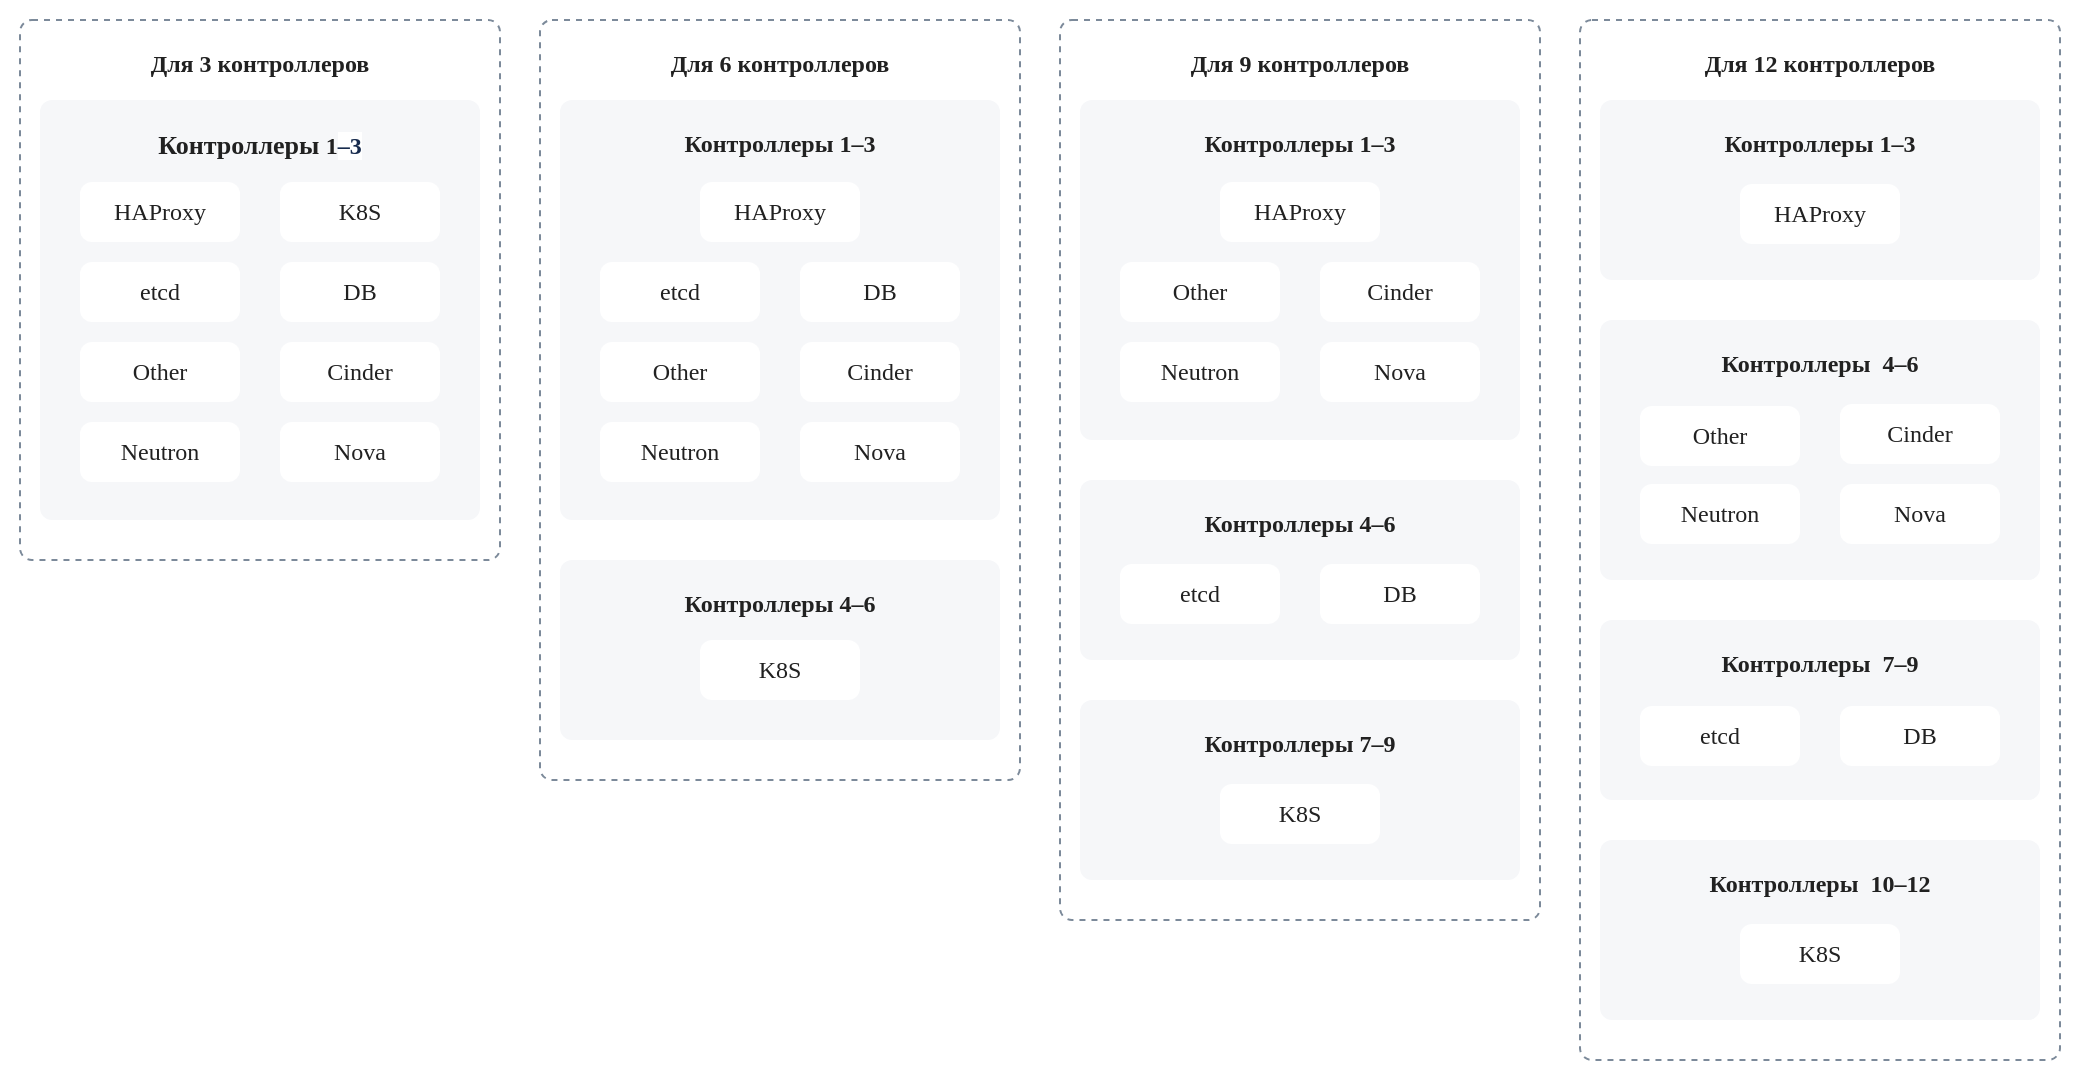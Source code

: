 <mxfile version="22.1.2" type="device" pages="3">
  <diagram name="control_loop_server_1" id="jCAHWfNc0cio7z932dpG">
    <mxGraphModel dx="1434" dy="870" grid="1" gridSize="10" guides="1" tooltips="1" connect="1" arrows="1" fold="1" page="1" pageScale="1" pageWidth="827" pageHeight="1169" math="0" shadow="0">
      <root>
        <mxCell id="0" />
        <mxCell id="1" parent="0" />
        <mxCell id="-fGqBV7MhcNt-mfs0n5A-1" value="" style="rounded=1;whiteSpace=wrap;html=1;fontFamily=VK Sans Display;strokeColor=none;arcsize=12;fillColor=#FFFFFF;spacing=0;spacingTop=12;spacingBottom=12;arcSize=12;absoluteArcSize=1;fontSize=14;fontColor=#212121;" vertex="1" parent="1">
          <mxGeometry x="10" y="10" width="1040" height="540" as="geometry" />
        </mxCell>
        <mxCell id="-fGqBV7MhcNt-mfs0n5A-2" value="Для 12 контроллеров" style="rounded=1;whiteSpace=wrap;html=1;strokeColor=#7C8A9A;strokeWidth=1;fontColor=#212121;fillColor=none;dashed=1;fontFamily=VK Sans Display;verticalAlign=top;spacing=10;fontStyle=1;arcSize=12;absoluteArcSize=1;" vertex="1" parent="1">
          <mxGeometry x="800" y="20" width="240" height="520" as="geometry" />
        </mxCell>
        <mxCell id="-fGqBV7MhcNt-mfs0n5A-3" value="Для 9 контроллеров" style="rounded=1;whiteSpace=wrap;html=1;strokeColor=#7C8A9A;strokeWidth=1;fontColor=#212121;fillColor=none;dashed=1;fontFamily=VK Sans Display;verticalAlign=top;spacing=10;fontStyle=1;arcSize=12;absoluteArcSize=1;" vertex="1" parent="1">
          <mxGeometry x="540" y="20" width="240" height="450" as="geometry" />
        </mxCell>
        <mxCell id="-fGqBV7MhcNt-mfs0n5A-4" value="Для 6 контроллеров" style="rounded=1;whiteSpace=wrap;html=1;strokeColor=#7C8A9A;strokeWidth=1;fontColor=#212121;fillColor=none;dashed=1;fontFamily=VK Sans Display;verticalAlign=top;spacing=10;fontStyle=1;arcSize=12;absoluteArcSize=1;" vertex="1" parent="1">
          <mxGeometry x="280" y="20" width="240" height="380" as="geometry" />
        </mxCell>
        <mxCell id="-fGqBV7MhcNt-mfs0n5A-5" value="Для 3 контроллеров" style="rounded=1;whiteSpace=wrap;html=1;strokeColor=#7C8A9A;strokeWidth=1;fontColor=#212121;fillColor=none;dashed=1;fontFamily=VK Sans Display;verticalAlign=top;spacing=10;fontStyle=1;arcSize=12;absoluteArcSize=1;" vertex="1" parent="1">
          <mxGeometry x="20" y="20" width="240" height="270" as="geometry" />
        </mxCell>
        <mxCell id="-fGqBV7MhcNt-mfs0n5A-6" value="&lt;font style=&quot;font-size: 12px;&quot;&gt;&lt;span style=&quot;font-size: 13px;&quot;&gt;Контроллеры &lt;/span&gt;&lt;font style=&quot;font-size: 12px;&quot;&gt;1&lt;/font&gt;&lt;/font&gt;&lt;span style=&quot;color: rgb(23, 43, 77); text-align: start; background-color: rgb(255, 255, 255);&quot;&gt;&lt;font style=&quot;font-size: 12px;&quot;&gt;–3&lt;/font&gt;&lt;/span&gt;" style="rounded=1;whiteSpace=wrap;html=1;fontFamily=VK Sans Display;strokeColor=none;arcsize=12;fillColor=#F6F7F9;spacing=10;verticalAlign=top;spacingTop=0;spacingLeft=0;spacingRight=0;fontStyle=1;arcSize=12;absoluteArcSize=1;fontColor=#212121;" vertex="1" parent="1">
          <mxGeometry x="30" y="60" width="220" height="210" as="geometry" />
        </mxCell>
        <mxCell id="-fGqBV7MhcNt-mfs0n5A-7" value="HAProxy" style="rounded=1;whiteSpace=wrap;html=1;fontFamily=VK Sans Display;strokeColor=none;arcsize=12;fillColor=#FFFFFF;spacing=0;spacingTop=12;spacingBottom=12;arcSize=12;absoluteArcSize=1;fontColor=#212121;" vertex="1" parent="1">
          <mxGeometry x="50" y="101" width="80" height="30" as="geometry" />
        </mxCell>
        <mxCell id="-fGqBV7MhcNt-mfs0n5A-8" value="&lt;font&gt;K8S&lt;/font&gt;" style="rounded=1;whiteSpace=wrap;html=1;fontFamily=VK Sans Display;strokeColor=none;arcsize=12;fillColor=#FFFFFF;spacing=0;spacingTop=12;spacingBottom=12;arcSize=12;absoluteArcSize=1;fontColor=#212121;" vertex="1" parent="1">
          <mxGeometry x="150" y="101" width="80" height="30" as="geometry" />
        </mxCell>
        <mxCell id="-fGqBV7MhcNt-mfs0n5A-9" value="etcd" style="rounded=1;whiteSpace=wrap;html=1;fontFamily=VK Sans Display;strokeColor=none;arcsize=12;fillColor=#FFFFFF;spacing=0;spacingTop=12;spacingBottom=12;arcSize=12;absoluteArcSize=1;fontColor=#212121;" vertex="1" parent="1">
          <mxGeometry x="50" y="141" width="80" height="30" as="geometry" />
        </mxCell>
        <mxCell id="-fGqBV7MhcNt-mfs0n5A-10" value="&lt;font&gt;DB&lt;/font&gt;" style="rounded=1;whiteSpace=wrap;html=1;fontFamily=VK Sans Display;strokeColor=none;arcsize=12;fillColor=#FFFFFF;spacing=0;spacingTop=12;spacingBottom=12;arcSize=12;absoluteArcSize=1;fontColor=#212121;" vertex="1" parent="1">
          <mxGeometry x="150" y="141" width="80" height="30" as="geometry" />
        </mxCell>
        <mxCell id="-fGqBV7MhcNt-mfs0n5A-11" value="&lt;font&gt;Other&lt;/font&gt;" style="rounded=1;whiteSpace=wrap;html=1;fontFamily=VK Sans Display;strokeColor=none;arcsize=12;fillColor=#FFFFFF;spacing=0;spacingTop=12;spacingBottom=12;arcSize=12;absoluteArcSize=1;fontColor=#212121;" vertex="1" parent="1">
          <mxGeometry x="50" y="181" width="80" height="30" as="geometry" />
        </mxCell>
        <mxCell id="-fGqBV7MhcNt-mfs0n5A-12" value="&lt;font&gt;Cinder&lt;/font&gt;" style="rounded=1;whiteSpace=wrap;html=1;fontFamily=VK Sans Display;strokeColor=none;arcsize=12;fillColor=#FFFFFF;spacing=0;spacingTop=12;spacingBottom=12;arcSize=12;absoluteArcSize=1;fontColor=#212121;" vertex="1" parent="1">
          <mxGeometry x="150" y="181" width="80" height="30" as="geometry" />
        </mxCell>
        <mxCell id="-fGqBV7MhcNt-mfs0n5A-13" value="&lt;font&gt;Neutron&lt;/font&gt;" style="rounded=1;whiteSpace=wrap;html=1;fontFamily=VK Sans Display;strokeColor=none;arcsize=12;fillColor=#FFFFFF;spacing=0;spacingTop=12;spacingBottom=12;arcSize=12;absoluteArcSize=1;fontColor=#212121;" vertex="1" parent="1">
          <mxGeometry x="50" y="221" width="80" height="30" as="geometry" />
        </mxCell>
        <mxCell id="-fGqBV7MhcNt-mfs0n5A-14" value="&lt;font&gt;Nova&lt;/font&gt;" style="rounded=1;whiteSpace=wrap;html=1;fontFamily=VK Sans Display;strokeColor=none;arcsize=12;fillColor=#FFFFFF;spacing=0;spacingTop=12;spacingBottom=12;arcSize=12;absoluteArcSize=1;fontColor=#212121;" vertex="1" parent="1">
          <mxGeometry x="150" y="221" width="80" height="30" as="geometry" />
        </mxCell>
        <mxCell id="-fGqBV7MhcNt-mfs0n5A-15" value="&lt;font&gt;Контроллеры 1&lt;/font&gt;–3" style="rounded=1;whiteSpace=wrap;html=1;fontFamily=VK Sans Display;strokeColor=none;arcsize=12;fillColor=#F6F7F9;spacing=10;verticalAlign=top;spacingTop=0;spacingLeft=0;spacingRight=0;fontStyle=1;arcSize=12;absoluteArcSize=1;fontColor=#212121;" vertex="1" parent="1">
          <mxGeometry x="290" y="60" width="220" height="210" as="geometry" />
        </mxCell>
        <mxCell id="-fGqBV7MhcNt-mfs0n5A-16" value="HAProxy" style="rounded=1;whiteSpace=wrap;html=1;fontFamily=VK Sans Display;strokeColor=none;arcsize=12;fillColor=#FFFFFF;spacing=0;spacingTop=12;spacingBottom=12;arcSize=12;absoluteArcSize=1;fontColor=#212121;" vertex="1" parent="1">
          <mxGeometry x="360" y="101" width="80" height="30" as="geometry" />
        </mxCell>
        <mxCell id="-fGqBV7MhcNt-mfs0n5A-17" value="etcd" style="rounded=1;whiteSpace=wrap;html=1;fontFamily=VK Sans Display;strokeColor=none;arcsize=12;fillColor=#FFFFFF;spacing=0;spacingTop=12;spacingBottom=12;arcSize=12;absoluteArcSize=1;fontColor=#212121;" vertex="1" parent="1">
          <mxGeometry x="310" y="141" width="80" height="30" as="geometry" />
        </mxCell>
        <mxCell id="-fGqBV7MhcNt-mfs0n5A-18" value="&lt;font&gt;DB&lt;/font&gt;" style="rounded=1;whiteSpace=wrap;html=1;fontFamily=VK Sans Display;strokeColor=none;arcsize=12;fillColor=#FFFFFF;spacing=0;spacingTop=12;spacingBottom=12;arcSize=12;absoluteArcSize=1;fontColor=#212121;" vertex="1" parent="1">
          <mxGeometry x="410" y="141" width="80" height="30" as="geometry" />
        </mxCell>
        <mxCell id="-fGqBV7MhcNt-mfs0n5A-19" value="&lt;font&gt;Other&lt;/font&gt;" style="rounded=1;whiteSpace=wrap;html=1;fontFamily=VK Sans Display;strokeColor=none;arcsize=12;fillColor=#FFFFFF;spacing=0;spacingTop=12;spacingBottom=12;arcSize=12;absoluteArcSize=1;fontColor=#212121;" vertex="1" parent="1">
          <mxGeometry x="310" y="181" width="80" height="30" as="geometry" />
        </mxCell>
        <mxCell id="-fGqBV7MhcNt-mfs0n5A-20" value="&lt;font&gt;Cinder&lt;/font&gt;" style="rounded=1;whiteSpace=wrap;html=1;fontFamily=VK Sans Display;strokeColor=none;arcsize=12;fillColor=#FFFFFF;spacing=0;spacingTop=12;spacingBottom=12;arcSize=12;absoluteArcSize=1;fontColor=#212121;" vertex="1" parent="1">
          <mxGeometry x="410" y="181" width="80" height="30" as="geometry" />
        </mxCell>
        <mxCell id="-fGqBV7MhcNt-mfs0n5A-21" value="&lt;font&gt;Neutron&lt;/font&gt;" style="rounded=1;whiteSpace=wrap;html=1;fontFamily=VK Sans Display;strokeColor=none;arcsize=12;fillColor=#FFFFFF;spacing=0;spacingTop=12;spacingBottom=12;arcSize=12;absoluteArcSize=1;fontColor=#212121;" vertex="1" parent="1">
          <mxGeometry x="310" y="221" width="80" height="30" as="geometry" />
        </mxCell>
        <mxCell id="-fGqBV7MhcNt-mfs0n5A-22" value="&lt;font&gt;Nova&lt;/font&gt;" style="rounded=1;whiteSpace=wrap;html=1;fontFamily=VK Sans Display;strokeColor=none;arcsize=12;fillColor=#FFFFFF;spacing=0;spacingTop=12;spacingBottom=12;arcSize=12;absoluteArcSize=1;fontColor=#212121;" vertex="1" parent="1">
          <mxGeometry x="410" y="221" width="80" height="30" as="geometry" />
        </mxCell>
        <mxCell id="-fGqBV7MhcNt-mfs0n5A-23" value="&lt;font&gt;Контроллеры 4&lt;/font&gt;–6" style="rounded=1;whiteSpace=wrap;html=1;fontFamily=VK Sans Display;strokeColor=none;arcsize=12;fillColor=#F6F7F9;spacing=10;verticalAlign=top;spacingTop=0;spacingLeft=0;spacingRight=0;fontStyle=1;arcSize=12;absoluteArcSize=1;fontColor=#212121;" vertex="1" parent="1">
          <mxGeometry x="290" y="290" width="220" height="90" as="geometry" />
        </mxCell>
        <mxCell id="-fGqBV7MhcNt-mfs0n5A-24" value="&lt;font&gt;K8S&lt;/font&gt;" style="rounded=1;whiteSpace=wrap;html=1;fontFamily=VK Sans Display;strokeColor=none;arcsize=12;fillColor=#FFFFFF;spacing=0;spacingTop=12;spacingBottom=12;arcSize=12;absoluteArcSize=1;fontColor=#212121;" vertex="1" parent="1">
          <mxGeometry x="360" y="330" width="80" height="30" as="geometry" />
        </mxCell>
        <mxCell id="-fGqBV7MhcNt-mfs0n5A-25" value="&lt;font&gt;Контроллеры 1&lt;/font&gt;–3" style="rounded=1;whiteSpace=wrap;html=1;fontFamily=VK Sans Display;strokeColor=none;arcsize=12;fillColor=#F6F7F9;spacing=10;verticalAlign=top;spacingTop=0;spacingLeft=0;spacingRight=0;fontStyle=1;arcSize=12;absoluteArcSize=1;fontColor=#212121;" vertex="1" parent="1">
          <mxGeometry x="550" y="60" width="220" height="170" as="geometry" />
        </mxCell>
        <mxCell id="-fGqBV7MhcNt-mfs0n5A-26" value="HAProxy" style="rounded=1;whiteSpace=wrap;html=1;fontFamily=VK Sans Display;strokeColor=none;arcsize=12;fillColor=#FFFFFF;spacing=0;spacingTop=12;spacingBottom=12;arcSize=12;absoluteArcSize=1;fontColor=#212121;" vertex="1" parent="1">
          <mxGeometry x="620" y="101" width="80" height="30" as="geometry" />
        </mxCell>
        <mxCell id="-fGqBV7MhcNt-mfs0n5A-27" value="&lt;font&gt;Other&lt;/font&gt;" style="rounded=1;whiteSpace=wrap;html=1;fontFamily=VK Sans Display;strokeColor=none;arcsize=12;fillColor=#FFFFFF;spacing=0;spacingTop=12;spacingBottom=12;arcSize=12;absoluteArcSize=1;fontColor=#212121;" vertex="1" parent="1">
          <mxGeometry x="570" y="141" width="80" height="30" as="geometry" />
        </mxCell>
        <mxCell id="-fGqBV7MhcNt-mfs0n5A-28" value="&lt;font&gt;Cinder&lt;/font&gt;" style="rounded=1;whiteSpace=wrap;html=1;fontFamily=VK Sans Display;strokeColor=none;arcsize=12;fillColor=#FFFFFF;spacing=0;spacingTop=12;spacingBottom=12;arcSize=12;absoluteArcSize=1;fontColor=#212121;" vertex="1" parent="1">
          <mxGeometry x="670" y="141" width="80" height="30" as="geometry" />
        </mxCell>
        <mxCell id="-fGqBV7MhcNt-mfs0n5A-29" value="&lt;font&gt;Neutron&lt;/font&gt;" style="rounded=1;whiteSpace=wrap;html=1;fontFamily=VK Sans Display;strokeColor=none;arcsize=12;fillColor=#FFFFFF;spacing=0;spacingTop=12;spacingBottom=12;arcSize=12;absoluteArcSize=1;fontColor=#212121;" vertex="1" parent="1">
          <mxGeometry x="570" y="181" width="80" height="30" as="geometry" />
        </mxCell>
        <mxCell id="-fGqBV7MhcNt-mfs0n5A-30" value="&lt;font&gt;Nova&lt;/font&gt;" style="rounded=1;whiteSpace=wrap;html=1;fontFamily=VK Sans Display;strokeColor=none;arcsize=12;fillColor=#FFFFFF;spacing=0;spacingTop=12;spacingBottom=12;arcSize=12;absoluteArcSize=1;fontColor=#212121;" vertex="1" parent="1">
          <mxGeometry x="670" y="181" width="80" height="30" as="geometry" />
        </mxCell>
        <mxCell id="-fGqBV7MhcNt-mfs0n5A-31" value="&lt;font&gt;Контроллеры 7&lt;/font&gt;–9" style="rounded=1;whiteSpace=wrap;html=1;fontFamily=VK Sans Display;strokeColor=none;arcsize=12;fillColor=#F6F7F9;spacing=10;verticalAlign=top;spacingTop=0;spacingLeft=0;spacingRight=0;fontStyle=1;arcSize=12;absoluteArcSize=1;fontColor=#212121;" vertex="1" parent="1">
          <mxGeometry x="550" y="360" width="220" height="90" as="geometry" />
        </mxCell>
        <mxCell id="-fGqBV7MhcNt-mfs0n5A-32" value="&lt;font&gt;K8S&lt;/font&gt;" style="rounded=1;whiteSpace=wrap;html=1;fontFamily=VK Sans Display;strokeColor=none;arcsize=12;fillColor=#FFFFFF;spacing=0;spacingTop=12;spacingBottom=12;arcSize=12;absoluteArcSize=1;fontColor=#212121;" vertex="1" parent="1">
          <mxGeometry x="620" y="402" width="80" height="30" as="geometry" />
        </mxCell>
        <mxCell id="-fGqBV7MhcNt-mfs0n5A-33" value="&lt;font&gt;Контроллеры 4&lt;/font&gt;–6" style="rounded=1;whiteSpace=wrap;html=1;fontFamily=VK Sans Display;strokeColor=none;arcsize=12;fillColor=#F6F7F9;spacing=10;verticalAlign=top;spacingTop=0;spacingLeft=0;spacingRight=0;fontStyle=1;arcSize=12;absoluteArcSize=1;fontColor=#212121;" vertex="1" parent="1">
          <mxGeometry x="550" y="250" width="220" height="90" as="geometry" />
        </mxCell>
        <mxCell id="-fGqBV7MhcNt-mfs0n5A-34" value="etcd" style="rounded=1;whiteSpace=wrap;html=1;fontFamily=VK Sans Display;strokeColor=none;arcsize=12;fillColor=#FFFFFF;spacing=0;spacingTop=12;spacingBottom=12;arcSize=12;absoluteArcSize=1;fontColor=#212121;" vertex="1" parent="1">
          <mxGeometry x="570" y="292" width="80" height="30" as="geometry" />
        </mxCell>
        <mxCell id="-fGqBV7MhcNt-mfs0n5A-35" value="&lt;font&gt;DB&lt;/font&gt;" style="rounded=1;whiteSpace=wrap;html=1;fontFamily=VK Sans Display;strokeColor=none;arcsize=12;fillColor=#FFFFFF;spacing=0;spacingTop=12;spacingBottom=12;arcSize=12;absoluteArcSize=1;fontColor=#212121;" vertex="1" parent="1">
          <mxGeometry x="670" y="292" width="80" height="30" as="geometry" />
        </mxCell>
        <mxCell id="-fGqBV7MhcNt-mfs0n5A-36" value="Контроллеры&amp;nbsp; 4–6" style="rounded=1;whiteSpace=wrap;html=1;fontFamily=VK Sans Display;strokeColor=none;arcsize=12;fillColor=#F6F7F9;spacing=10;verticalAlign=top;spacingTop=0;spacingLeft=0;spacingRight=0;fontStyle=1;arcSize=12;absoluteArcSize=1;fontColor=#212121;" vertex="1" parent="1">
          <mxGeometry x="810" y="170" width="220" height="130" as="geometry" />
        </mxCell>
        <mxCell id="-fGqBV7MhcNt-mfs0n5A-37" value="&lt;font&gt;Other&lt;/font&gt;" style="rounded=1;whiteSpace=wrap;html=1;fontFamily=VK Sans Display;strokeColor=none;arcsize=12;fillColor=#FFFFFF;spacing=0;spacingTop=12;spacingBottom=12;arcSize=12;absoluteArcSize=1;fontColor=#212121;" vertex="1" parent="1">
          <mxGeometry x="830" y="213" width="80" height="30" as="geometry" />
        </mxCell>
        <mxCell id="-fGqBV7MhcNt-mfs0n5A-38" value="&lt;font&gt;Cinder&lt;/font&gt;" style="rounded=1;whiteSpace=wrap;html=1;fontFamily=VK Sans Display;strokeColor=none;arcsize=12;fillColor=#FFFFFF;spacing=0;spacingTop=12;spacingBottom=12;arcSize=12;absoluteArcSize=1;fontColor=#212121;" vertex="1" parent="1">
          <mxGeometry x="930" y="212" width="80" height="30" as="geometry" />
        </mxCell>
        <mxCell id="-fGqBV7MhcNt-mfs0n5A-39" value="&lt;font&gt;Neutron&lt;/font&gt;" style="rounded=1;whiteSpace=wrap;html=1;fontFamily=VK Sans Display;strokeColor=none;arcsize=12;fillColor=#FFFFFF;spacing=0;spacingTop=12;spacingBottom=12;arcSize=12;absoluteArcSize=1;fontColor=#212121;" vertex="1" parent="1">
          <mxGeometry x="830" y="252" width="80" height="30" as="geometry" />
        </mxCell>
        <mxCell id="-fGqBV7MhcNt-mfs0n5A-40" value="&lt;font&gt;Nova&lt;/font&gt;" style="rounded=1;whiteSpace=wrap;html=1;fontFamily=VK Sans Display;strokeColor=none;arcsize=12;fillColor=#FFFFFF;spacing=0;spacingTop=12;spacingBottom=12;arcSize=12;absoluteArcSize=1;fontColor=#212121;" vertex="1" parent="1">
          <mxGeometry x="930" y="252" width="80" height="30" as="geometry" />
        </mxCell>
        <mxCell id="-fGqBV7MhcNt-mfs0n5A-41" value="Контроллеры&amp;nbsp; 10–12" style="rounded=1;whiteSpace=wrap;html=1;fontFamily=VK Sans Display;strokeColor=none;arcsize=12;fillColor=#F6F7F9;spacing=10;verticalAlign=top;spacingTop=0;spacingLeft=0;spacingRight=0;fontStyle=1;arcSize=12;absoluteArcSize=1;fontColor=#212121;" vertex="1" parent="1">
          <mxGeometry x="810" y="430" width="220" height="90" as="geometry" />
        </mxCell>
        <mxCell id="-fGqBV7MhcNt-mfs0n5A-42" value="&lt;font&gt;K8S&lt;/font&gt;" style="rounded=1;whiteSpace=wrap;html=1;fontFamily=VK Sans Display;strokeColor=none;arcsize=12;fillColor=#FFFFFF;spacing=0;spacingTop=12;spacingBottom=12;arcSize=12;absoluteArcSize=1;fontColor=#212121;" vertex="1" parent="1">
          <mxGeometry x="880" y="472" width="80" height="30" as="geometry" />
        </mxCell>
        <mxCell id="-fGqBV7MhcNt-mfs0n5A-43" value="Контроллеры&amp;nbsp; 7–9" style="rounded=1;whiteSpace=wrap;html=1;fontFamily=VK Sans Display;strokeColor=none;arcsize=12;fillColor=#F6F7F9;spacing=10;verticalAlign=top;spacingTop=0;spacingLeft=0;spacingRight=0;fontStyle=1;arcSize=12;absoluteArcSize=1;fontColor=#212121;" vertex="1" parent="1">
          <mxGeometry x="810" y="320" width="220" height="90" as="geometry" />
        </mxCell>
        <mxCell id="-fGqBV7MhcNt-mfs0n5A-44" value="etcd" style="rounded=1;whiteSpace=wrap;html=1;fontFamily=VK Sans Display;strokeColor=none;arcsize=12;fillColor=#FFFFFF;spacing=0;spacingTop=12;spacingBottom=12;arcSize=12;absoluteArcSize=1;fontColor=#212121;" vertex="1" parent="1">
          <mxGeometry x="830" y="363" width="80" height="30" as="geometry" />
        </mxCell>
        <mxCell id="-fGqBV7MhcNt-mfs0n5A-45" value="&lt;font&gt;DB&lt;/font&gt;" style="rounded=1;whiteSpace=wrap;html=1;fontFamily=VK Sans Display;strokeColor=none;arcsize=12;fillColor=#FFFFFF;spacing=0;spacingTop=12;spacingBottom=12;arcSize=12;absoluteArcSize=1;fontColor=#212121;" vertex="1" parent="1">
          <mxGeometry x="930" y="363" width="80" height="30" as="geometry" />
        </mxCell>
        <mxCell id="-fGqBV7MhcNt-mfs0n5A-46" value="&lt;font&gt;Контроллеры 1&lt;/font&gt;–3" style="rounded=1;whiteSpace=wrap;html=1;fontFamily=VK Sans Display;strokeColor=none;arcsize=12;fillColor=#F6F7F9;spacing=10;verticalAlign=top;spacingTop=0;spacingLeft=0;spacingRight=0;fontStyle=1;arcSize=12;absoluteArcSize=1;fontColor=#212121;" vertex="1" parent="1">
          <mxGeometry x="810" y="60" width="220" height="90" as="geometry" />
        </mxCell>
        <mxCell id="-fGqBV7MhcNt-mfs0n5A-47" value="HAProxy" style="rounded=1;whiteSpace=wrap;html=1;fontFamily=VK Sans Display;strokeColor=none;arcsize=12;fillColor=#FFFFFF;spacing=0;spacingTop=12;spacingBottom=12;arcSize=12;absoluteArcSize=1;fontColor=#212121;" vertex="1" parent="1">
          <mxGeometry x="880" y="102" width="80" height="30" as="geometry" />
        </mxCell>
      </root>
    </mxGraphModel>
  </diagram>
  <diagram id="dEKKBsdUXpyMuPEe1cdf" name="control_loop_server_2">
    <mxGraphModel dx="1434" dy="870" grid="1" gridSize="10" guides="1" tooltips="1" connect="1" arrows="1" fold="1" page="1" pageScale="1" pageWidth="827" pageHeight="1169" math="0" shadow="0">
      <root>
        <mxCell id="0" />
        <mxCell id="1" parent="0" />
        <mxCell id="33XBjZ8d0-pwic80QHM7-1" value="" style="rounded=1;whiteSpace=wrap;html=1;fontFamily=VK Sans Display;strokeColor=none;arcsize=12;fillColor=#FFFFFF;spacing=0;spacingTop=12;spacingBottom=12;arcSize=12;absoluteArcSize=1;fontSize=14;fontColor=#212121;" vertex="1" parent="1">
          <mxGeometry x="30" y="30" width="770" height="650" as="geometry" />
        </mxCell>
        <mxCell id="33XBjZ8d0-pwic80QHM7-2" value="Для 24 контроллеров" style="rounded=1;whiteSpace=wrap;html=1;strokeColor=#7C8A9A;strokeWidth=1;fontColor=#212121;fillColor=none;dashed=1;fontFamily=VK Sans Display;verticalAlign=top;spacing=10;fontStyle=1;arcSize=12;absoluteArcSize=1;" vertex="1" parent="1">
          <mxGeometry x="320" y="40" width="470" height="520" as="geometry" />
        </mxCell>
        <mxCell id="33XBjZ8d0-pwic80QHM7-3" value="Для 15 контроллеров" style="rounded=1;whiteSpace=wrap;html=1;strokeColor=#7C8A9A;strokeWidth=1;fontColor=#212121;fillColor=none;dashed=1;fontFamily=VK Sans Display;verticalAlign=top;spacing=10;fontStyle=1;arcSize=12;absoluteArcSize=1;" vertex="1" parent="1">
          <mxGeometry x="40" y="40" width="240" height="630" as="geometry" />
        </mxCell>
        <mxCell id="33XBjZ8d0-pwic80QHM7-4" value="Контроллеры&amp;nbsp; 4–6" style="rounded=1;whiteSpace=wrap;html=1;fontFamily=VK Sans Display;strokeColor=none;arcsize=12;fillColor=#F6F7F9;spacing=10;verticalAlign=top;spacingTop=0;spacingLeft=0;spacingRight=0;fontStyle=1;arcSize=12;absoluteArcSize=1;fontColor=#212121;" vertex="1" parent="1">
          <mxGeometry x="50" y="190" width="220" height="130" as="geometry" />
        </mxCell>
        <mxCell id="33XBjZ8d0-pwic80QHM7-5" value="&lt;font&gt;Other&lt;/font&gt;" style="rounded=1;whiteSpace=wrap;html=1;fontFamily=VK Sans Display;strokeColor=none;arcsize=12;fillColor=#FFFFFF;spacing=0;spacingTop=12;spacingBottom=12;arcSize=12;absoluteArcSize=1;fontColor=#212121;" vertex="1" parent="1">
          <mxGeometry x="70" y="231" width="80" height="30" as="geometry" />
        </mxCell>
        <mxCell id="33XBjZ8d0-pwic80QHM7-6" value="&lt;font&gt;Cinder&lt;/font&gt;" style="rounded=1;whiteSpace=wrap;html=1;fontFamily=VK Sans Display;strokeColor=none;arcsize=12;fillColor=#FFFFFF;spacing=0;spacingTop=12;spacingBottom=12;arcSize=12;absoluteArcSize=1;fontColor=#212121;" vertex="1" parent="1">
          <mxGeometry x="170" y="231" width="80" height="30" as="geometry" />
        </mxCell>
        <mxCell id="33XBjZ8d0-pwic80QHM7-7" value="&lt;font&gt;Neutron&lt;/font&gt;" style="rounded=1;whiteSpace=wrap;html=1;fontFamily=VK Sans Display;strokeColor=none;arcsize=12;fillColor=#FFFFFF;spacing=0;spacingTop=12;spacingBottom=12;arcSize=12;absoluteArcSize=1;fontColor=#212121;" vertex="1" parent="1">
          <mxGeometry x="70" y="271" width="80" height="30" as="geometry" />
        </mxCell>
        <mxCell id="33XBjZ8d0-pwic80QHM7-8" value="&lt;font&gt;Nova&lt;/font&gt;" style="rounded=1;whiteSpace=wrap;html=1;fontFamily=VK Sans Display;strokeColor=none;arcsize=12;fillColor=#FFFFFF;spacing=0;spacingTop=12;spacingBottom=12;arcSize=12;absoluteArcSize=1;fontColor=#212121;" vertex="1" parent="1">
          <mxGeometry x="170" y="271" width="80" height="30" as="geometry" />
        </mxCell>
        <mxCell id="33XBjZ8d0-pwic80QHM7-9" value="Контроллеры&amp;nbsp; 10–12" style="rounded=1;whiteSpace=wrap;html=1;fontFamily=VK Sans Display;strokeColor=none;arcsize=12;fillColor=#F6F7F9;spacing=10;verticalAlign=top;spacingTop=0;spacingLeft=0;spacingRight=0;fontStyle=1;arcSize=12;absoluteArcSize=1;fontColor=#212121;" vertex="1" parent="1">
          <mxGeometry x="50" y="450" width="220" height="90" as="geometry" />
        </mxCell>
        <mxCell id="33XBjZ8d0-pwic80QHM7-10" value="&lt;font&gt;K8S&lt;/font&gt;" style="rounded=1;whiteSpace=wrap;html=1;fontFamily=VK Sans Display;strokeColor=none;arcsize=12;fillColor=#FFFFFF;spacing=0;spacingTop=12;spacingBottom=12;arcSize=12;absoluteArcSize=1;fontColor=#212121;" vertex="1" parent="1">
          <mxGeometry x="120" y="491" width="80" height="30" as="geometry" />
        </mxCell>
        <mxCell id="33XBjZ8d0-pwic80QHM7-11" value="Контроллеры&amp;nbsp; 7–9" style="rounded=1;whiteSpace=wrap;html=1;fontFamily=VK Sans Display;strokeColor=none;arcsize=12;fillColor=#F6F7F9;spacing=10;verticalAlign=top;spacingTop=0;spacingLeft=0;spacingRight=0;fontStyle=1;arcSize=12;absoluteArcSize=1;fontColor=#212121;" vertex="1" parent="1">
          <mxGeometry x="50" y="340" width="220" height="90" as="geometry" />
        </mxCell>
        <mxCell id="33XBjZ8d0-pwic80QHM7-12" value="etcd" style="rounded=1;whiteSpace=wrap;html=1;fontFamily=VK Sans Display;strokeColor=none;arcsize=12;fillColor=#FFFFFF;spacing=0;spacingTop=12;spacingBottom=12;arcSize=12;absoluteArcSize=1;fontColor=#212121;" vertex="1" parent="1">
          <mxGeometry x="70" y="382" width="80" height="30" as="geometry" />
        </mxCell>
        <mxCell id="33XBjZ8d0-pwic80QHM7-13" value="&lt;font&gt;DB&lt;/font&gt;" style="rounded=1;whiteSpace=wrap;html=1;fontFamily=VK Sans Display;strokeColor=none;arcsize=12;fillColor=#FFFFFF;spacing=0;spacingTop=12;spacingBottom=12;arcSize=12;absoluteArcSize=1;fontColor=#212121;" vertex="1" parent="1">
          <mxGeometry x="170" y="382" width="80" height="30" as="geometry" />
        </mxCell>
        <mxCell id="33XBjZ8d0-pwic80QHM7-14" value="Контроллеры&amp;nbsp; 1–3" style="rounded=1;whiteSpace=wrap;html=1;fontFamily=VK Sans Display;strokeColor=none;arcsize=12;fillColor=#F6F7F9;spacing=10;verticalAlign=top;spacingTop=0;spacingLeft=0;spacingRight=0;fontStyle=1;arcSize=12;absoluteArcSize=1;fontColor=#212121;" vertex="1" parent="1">
          <mxGeometry x="50" y="80" width="220" height="90" as="geometry" />
        </mxCell>
        <mxCell id="33XBjZ8d0-pwic80QHM7-15" value="HAProxy" style="rounded=1;whiteSpace=wrap;html=1;fontFamily=VK Sans Display;strokeColor=none;arcsize=12;fillColor=#FFFFFF;spacing=0;spacingTop=12;spacingBottom=12;arcSize=12;absoluteArcSize=1;fontColor=#212121;" vertex="1" parent="1">
          <mxGeometry x="120" y="121" width="80" height="30" as="geometry" />
        </mxCell>
        <mxCell id="33XBjZ8d0-pwic80QHM7-16" value="Контроллеры 13–15" style="rounded=1;whiteSpace=wrap;html=1;fontFamily=VK Sans Display;strokeColor=none;arcsize=12;fillColor=#F6F7F9;spacing=10;verticalAlign=top;spacingTop=0;spacingLeft=0;spacingRight=0;fontStyle=1;arcSize=12;absoluteArcSize=1;fontColor=#212121;" vertex="1" parent="1">
          <mxGeometry x="50" y="560" width="220" height="90" as="geometry" />
        </mxCell>
        <mxCell id="33XBjZ8d0-pwic80QHM7-17" value="&lt;font&gt;K8S&lt;/font&gt;" style="rounded=1;whiteSpace=wrap;html=1;fontFamily=VK Sans Display;strokeColor=none;arcsize=12;fillColor=#FFFFFF;spacing=0;spacingTop=12;spacingBottom=12;arcSize=12;absoluteArcSize=1;fontColor=#212121;" vertex="1" parent="1">
          <mxGeometry x="120" y="601" width="80" height="30" as="geometry" />
        </mxCell>
        <mxCell id="33XBjZ8d0-pwic80QHM7-18" value="Контроллеры&amp;nbsp; 4–6" style="rounded=1;whiteSpace=wrap;html=1;fontFamily=VK Sans Display;strokeColor=none;arcsize=12;fillColor=#F6F7F9;spacing=10;verticalAlign=top;spacingTop=0;spacingLeft=0;spacingRight=0;fontStyle=1;arcSize=12;absoluteArcSize=1;fontColor=#212121;" vertex="1" parent="1">
          <mxGeometry x="330" y="190" width="220" height="130" as="geometry" />
        </mxCell>
        <mxCell id="33XBjZ8d0-pwic80QHM7-19" value="&lt;font&gt;Other&lt;/font&gt;" style="rounded=1;whiteSpace=wrap;html=1;fontFamily=VK Sans Display;strokeColor=none;arcsize=12;fillColor=#FFFFFF;spacing=0;spacingTop=12;spacingBottom=12;arcSize=12;absoluteArcSize=1;fontColor=#212121;" vertex="1" parent="1">
          <mxGeometry x="350" y="232" width="80" height="30" as="geometry" />
        </mxCell>
        <mxCell id="33XBjZ8d0-pwic80QHM7-20" value="&lt;font&gt;Cinder&lt;/font&gt;" style="rounded=1;whiteSpace=wrap;html=1;fontFamily=VK Sans Display;strokeColor=none;arcsize=12;fillColor=#FFFFFF;spacing=0;spacingTop=12;spacingBottom=12;arcSize=12;absoluteArcSize=1;fontColor=#212121;" vertex="1" parent="1">
          <mxGeometry x="450" y="232" width="80" height="30" as="geometry" />
        </mxCell>
        <mxCell id="33XBjZ8d0-pwic80QHM7-21" value="&lt;font&gt;Neutron&lt;/font&gt;" style="rounded=1;whiteSpace=wrap;html=1;fontFamily=VK Sans Display;strokeColor=none;arcsize=12;fillColor=#FFFFFF;spacing=0;spacingTop=12;spacingBottom=12;arcSize=12;absoluteArcSize=1;fontColor=#212121;" vertex="1" parent="1">
          <mxGeometry x="350" y="272" width="80" height="30" as="geometry" />
        </mxCell>
        <mxCell id="33XBjZ8d0-pwic80QHM7-22" value="&lt;font&gt;Nova&lt;/font&gt;" style="rounded=1;whiteSpace=wrap;html=1;fontFamily=VK Sans Display;strokeColor=none;arcsize=12;fillColor=#FFFFFF;spacing=0;spacingTop=12;spacingBottom=12;arcSize=12;absoluteArcSize=1;fontColor=#212121;" vertex="1" parent="1">
          <mxGeometry x="450" y="272" width="80" height="30" as="geometry" />
        </mxCell>
        <mxCell id="33XBjZ8d0-pwic80QHM7-23" value="Контроллеры&amp;nbsp; 10–12" style="rounded=1;whiteSpace=wrap;html=1;fontFamily=VK Sans Display;strokeColor=none;arcsize=12;fillColor=#F6F7F9;spacing=10;verticalAlign=top;spacingTop=0;spacingLeft=0;spacingRight=0;fontStyle=1;arcSize=12;absoluteArcSize=1;fontColor=#212121;" vertex="1" parent="1">
          <mxGeometry x="330" y="450" width="220" height="90" as="geometry" />
        </mxCell>
        <mxCell id="33XBjZ8d0-pwic80QHM7-24" value="&lt;font&gt;DB&lt;/font&gt;" style="rounded=1;whiteSpace=wrap;html=1;fontFamily=VK Sans Display;strokeColor=none;arcsize=12;fillColor=#FFFFFF;spacing=0;spacingTop=12;spacingBottom=12;arcSize=12;absoluteArcSize=1;fontColor=#212121;" vertex="1" parent="1">
          <mxGeometry x="400" y="492" width="80" height="30" as="geometry" />
        </mxCell>
        <mxCell id="33XBjZ8d0-pwic80QHM7-25" value="Контроллеры&amp;nbsp; 7–9" style="rounded=1;whiteSpace=wrap;html=1;fontFamily=VK Sans Display;strokeColor=none;arcsize=12;fillColor=#F6F7F9;spacing=10;verticalAlign=top;spacingTop=0;spacingLeft=0;spacingRight=0;fontStyle=1;arcSize=12;absoluteArcSize=1;fontColor=#212121;" vertex="1" parent="1">
          <mxGeometry x="330" y="340" width="220" height="90" as="geometry" />
        </mxCell>
        <mxCell id="33XBjZ8d0-pwic80QHM7-26" value="etcd" style="rounded=1;whiteSpace=wrap;html=1;fontFamily=VK Sans Display;strokeColor=none;arcsize=12;fillColor=#FFFFFF;spacing=0;spacingTop=12;spacingBottom=12;arcSize=12;absoluteArcSize=1;fontColor=#212121;" vertex="1" parent="1">
          <mxGeometry x="350" y="382" width="80" height="30" as="geometry" />
        </mxCell>
        <mxCell id="33XBjZ8d0-pwic80QHM7-27" value="&lt;font&gt;DB&lt;/font&gt;" style="rounded=1;whiteSpace=wrap;html=1;fontFamily=VK Sans Display;strokeColor=none;arcsize=12;fillColor=#FFFFFF;spacing=0;spacingTop=12;spacingBottom=12;arcSize=12;absoluteArcSize=1;fontColor=#212121;" vertex="1" parent="1">
          <mxGeometry x="450" y="382" width="80" height="30" as="geometry" />
        </mxCell>
        <mxCell id="33XBjZ8d0-pwic80QHM7-28" value="Контроллеры&amp;nbsp; 1–3" style="rounded=1;whiteSpace=wrap;html=1;fontFamily=VK Sans Display;strokeColor=none;arcsize=12;fillColor=#F6F7F9;spacing=10;verticalAlign=top;spacingTop=0;spacingLeft=0;spacingRight=0;fontStyle=1;arcSize=12;absoluteArcSize=1;fontColor=#212121;" vertex="1" parent="1">
          <mxGeometry x="330" y="80" width="220" height="90" as="geometry" />
        </mxCell>
        <mxCell id="33XBjZ8d0-pwic80QHM7-29" value="HAProxy" style="rounded=1;whiteSpace=wrap;html=1;fontFamily=VK Sans Display;strokeColor=none;arcsize=12;fillColor=#FFFFFF;spacing=0;spacingTop=12;spacingBottom=12;arcSize=12;absoluteArcSize=1;fontColor=#212121;" vertex="1" parent="1">
          <mxGeometry x="400" y="121" width="80" height="30" as="geometry" />
        </mxCell>
        <mxCell id="33XBjZ8d0-pwic80QHM7-30" value="Контроллеры 22–24" style="rounded=1;whiteSpace=wrap;html=1;fontFamily=VK Sans Display;strokeColor=none;arcsize=12;fillColor=#F6F7F9;spacing=10;verticalAlign=top;spacingTop=0;spacingLeft=0;spacingRight=0;fontStyle=1;arcSize=12;absoluteArcSize=1;fontColor=#212121;" vertex="1" parent="1">
          <mxGeometry x="560" y="450" width="220" height="90" as="geometry" />
        </mxCell>
        <mxCell id="33XBjZ8d0-pwic80QHM7-31" value="&lt;font&gt;K8S&lt;/font&gt;" style="rounded=1;whiteSpace=wrap;html=1;fontFamily=VK Sans Display;strokeColor=none;arcsize=12;fillColor=#FFFFFF;spacing=0;spacingTop=12;spacingBottom=12;arcSize=12;absoluteArcSize=1;fontColor=#212121;" vertex="1" parent="1">
          <mxGeometry x="630" y="492" width="80" height="30" as="geometry" />
        </mxCell>
        <mxCell id="33XBjZ8d0-pwic80QHM7-32" value="Контроллеры 19–21" style="rounded=1;whiteSpace=wrap;html=1;fontFamily=VK Sans Display;strokeColor=none;arcsize=12;fillColor=#F6F7F9;spacing=10;verticalAlign=top;spacingTop=0;spacingLeft=0;spacingRight=0;fontStyle=1;arcSize=12;absoluteArcSize=1;fontColor=#212121;" vertex="1" parent="1">
          <mxGeometry x="560" y="340" width="220" height="90" as="geometry" />
        </mxCell>
        <mxCell id="33XBjZ8d0-pwic80QHM7-33" value="&lt;font&gt;K8S&lt;/font&gt;" style="rounded=1;whiteSpace=wrap;html=1;fontFamily=VK Sans Display;strokeColor=none;arcsize=12;fillColor=#FFFFFF;spacing=0;spacingTop=12;spacingBottom=12;arcSize=12;absoluteArcSize=1;fontColor=#212121;" vertex="1" parent="1">
          <mxGeometry x="630" y="382" width="80" height="30" as="geometry" />
        </mxCell>
        <mxCell id="33XBjZ8d0-pwic80QHM7-34" value="Контроллеры 16-18" style="rounded=1;whiteSpace=wrap;html=1;fontFamily=VK Sans Display;strokeColor=none;arcsize=12;fillColor=#F6F7F9;spacing=10;verticalAlign=top;spacingTop=0;spacingLeft=0;spacingRight=0;fontStyle=1;arcSize=12;absoluteArcSize=1;fontColor=#212121;" vertex="1" parent="1">
          <mxGeometry x="560" y="190" width="220" height="90" as="geometry" />
        </mxCell>
        <mxCell id="33XBjZ8d0-pwic80QHM7-35" value="&lt;font&gt;K8S&lt;/font&gt;" style="rounded=1;whiteSpace=wrap;html=1;fontFamily=VK Sans Display;strokeColor=none;arcsize=12;fillColor=#FFFFFF;spacing=0;spacingTop=12;spacingBottom=12;arcSize=12;absoluteArcSize=1;fontColor=#212121;" vertex="1" parent="1">
          <mxGeometry x="630" y="231" width="80" height="30" as="geometry" />
        </mxCell>
        <mxCell id="33XBjZ8d0-pwic80QHM7-36" value="Контроллеры 13–15" style="rounded=1;whiteSpace=wrap;html=1;fontFamily=VK Sans Display;strokeColor=none;arcsize=12;fillColor=#F6F7F9;spacing=10;verticalAlign=top;spacingTop=0;spacingLeft=0;spacingRight=0;fontStyle=1;arcSize=12;absoluteArcSize=1;fontColor=#212121;" vertex="1" parent="1">
          <mxGeometry x="560" y="80" width="220" height="90" as="geometry" />
        </mxCell>
        <mxCell id="33XBjZ8d0-pwic80QHM7-37" value="&lt;font&gt;K8S&lt;/font&gt;" style="rounded=1;whiteSpace=wrap;html=1;fontFamily=VK Sans Display;strokeColor=none;arcsize=12;fillColor=#FFFFFF;spacing=0;spacingTop=12;spacingBottom=12;arcSize=12;absoluteArcSize=1;fontColor=#212121;" vertex="1" parent="1">
          <mxGeometry x="630" y="121" width="80" height="30" as="geometry" />
        </mxCell>
      </root>
    </mxGraphModel>
  </diagram>
  <diagram id="tMrfs_BC4JLN4-X3ip0z" name="control_loop_server_3_6">
    <mxGraphModel dx="1434" dy="870" grid="1" gridSize="10" guides="1" tooltips="1" connect="1" arrows="1" fold="1" page="1" pageScale="1" pageWidth="827" pageHeight="1169" math="0" shadow="0">
      <root>
        <mxCell id="0" />
        <mxCell id="1" parent="0" />
        <mxCell id="AphTiQvm18P6vDCRtXkL-1" value="" style="rounded=1;whiteSpace=wrap;html=1;fontFamily=VK Sans Display;strokeColor=none;arcsize=12;fillColor=#FFFFFF;spacing=0;spacingTop=12;spacingBottom=12;arcSize=12;absoluteArcSize=1;fontSize=14;fontColor=#212121;" vertex="1" parent="1">
          <mxGeometry x="10" y="19" width="860" height="821" as="geometry" />
        </mxCell>
        <mxCell id="AphTiQvm18P6vDCRtXkL-2" value="Домен отказа 1" style="rounded=1;whiteSpace=wrap;html=1;strokeColor=none;strokeWidth=1;fontColor=#212121;fillColor=#F6F7F9;dashed=1;fontFamily=VK Sans Display;verticalAlign=top;spacing=10;fontStyle=1;arcSize=12;absoluteArcSize=1;" vertex="1" parent="1">
          <mxGeometry x="40" y="70" width="240" height="270" as="geometry" />
        </mxCell>
        <mxCell id="AphTiQvm18P6vDCRtXkL-3" value="&lt;font color=&quot;#212121&quot;&gt;Контроллер 1&lt;/font&gt;" style="rounded=1;whiteSpace=wrap;html=1;fontFamily=VK Sans Display;strokeColor=#E3E8F2;arcsize=12;fillColor=default;spacing=12;verticalAlign=top;spacingTop=0;strokeWidth=4;spacingLeft=0;spacingBottom=0;fontStyle=1;arcSize=12;absoluteArcSize=1;" vertex="1" parent="1">
          <mxGeometry x="55" y="110" width="210" height="210" as="geometry" />
        </mxCell>
        <mxCell id="AphTiQvm18P6vDCRtXkL-4" value="Домен отказа 1" style="rounded=1;whiteSpace=wrap;html=1;strokeColor=none;strokeWidth=1;fontColor=#212121;fillColor=#F6F7F9;dashed=1;fontFamily=VK Sans Display;verticalAlign=top;spacing=10;fontStyle=1;arcSize=12;absoluteArcSize=1;" vertex="1" parent="1">
          <mxGeometry x="40" y="423" width="240" height="390" as="geometry" />
        </mxCell>
        <mxCell id="AphTiQvm18P6vDCRtXkL-5" value="HAProxy" style="rounded=1;whiteSpace=wrap;html=1;fontFamily=VK Sans Display;strokeColor=none;arcsize=12;fillColor=#F6F7F9;spacing=0;spacingTop=12;spacingBottom=12;arcSize=12;absoluteArcSize=1;fontColor=#212121;" vertex="1" parent="1">
          <mxGeometry x="70" y="151" width="80" height="30" as="geometry" />
        </mxCell>
        <mxCell id="AphTiQvm18P6vDCRtXkL-6" value="&lt;font&gt;K8S&lt;/font&gt;" style="rounded=1;whiteSpace=wrap;html=1;fontFamily=VK Sans Display;strokeColor=none;arcsize=12;fillColor=#F6F7F9;spacing=0;spacingTop=12;spacingBottom=12;arcSize=12;absoluteArcSize=1;fontColor=#212121;" vertex="1" parent="1">
          <mxGeometry x="170" y="151" width="80" height="30" as="geometry" />
        </mxCell>
        <mxCell id="AphTiQvm18P6vDCRtXkL-7" value="etcd" style="rounded=1;whiteSpace=wrap;html=1;fontFamily=VK Sans Display;strokeColor=none;arcsize=12;fillColor=#F6F7F9;spacing=0;spacingTop=12;spacingBottom=12;arcSize=12;absoluteArcSize=1;fontColor=#212121;" vertex="1" parent="1">
          <mxGeometry x="70" y="191" width="80" height="30" as="geometry" />
        </mxCell>
        <mxCell id="AphTiQvm18P6vDCRtXkL-8" value="&lt;font&gt;DB&lt;/font&gt;" style="rounded=1;whiteSpace=wrap;html=1;fontFamily=VK Sans Display;strokeColor=none;arcsize=12;fillColor=#F6F7F9;spacing=0;spacingTop=12;spacingBottom=12;arcSize=12;absoluteArcSize=1;fontColor=#212121;" vertex="1" parent="1">
          <mxGeometry x="170" y="191" width="80" height="30" as="geometry" />
        </mxCell>
        <mxCell id="AphTiQvm18P6vDCRtXkL-9" value="&lt;font&gt;Other&lt;/font&gt;" style="rounded=1;whiteSpace=wrap;html=1;fontFamily=VK Sans Display;strokeColor=none;arcsize=12;fillColor=#F6F7F9;spacing=0;spacingTop=12;spacingBottom=12;arcSize=12;absoluteArcSize=1;fontColor=#212121;" vertex="1" parent="1">
          <mxGeometry x="70" y="231" width="80" height="30" as="geometry" />
        </mxCell>
        <mxCell id="AphTiQvm18P6vDCRtXkL-10" value="&lt;font&gt;Cinder&lt;/font&gt;" style="rounded=1;whiteSpace=wrap;html=1;fontFamily=VK Sans Display;strokeColor=none;arcsize=12;fillColor=#F6F7F9;spacing=0;spacingTop=12;spacingBottom=12;arcSize=12;absoluteArcSize=1;fontColor=#212121;" vertex="1" parent="1">
          <mxGeometry x="170" y="231" width="80" height="30" as="geometry" />
        </mxCell>
        <mxCell id="AphTiQvm18P6vDCRtXkL-11" value="&lt;font&gt;Neutron&lt;/font&gt;" style="rounded=1;whiteSpace=wrap;html=1;fontFamily=VK Sans Display;strokeColor=none;arcsize=12;fillColor=#F6F7F9;spacing=0;spacingTop=12;spacingBottom=12;arcSize=12;absoluteArcSize=1;fontColor=#212121;" vertex="1" parent="1">
          <mxGeometry x="70" y="271" width="80" height="30" as="geometry" />
        </mxCell>
        <mxCell id="AphTiQvm18P6vDCRtXkL-12" value="&lt;font&gt;Nova&lt;/font&gt;" style="rounded=1;whiteSpace=wrap;html=1;fontFamily=VK Sans Display;strokeColor=none;arcsize=12;fillColor=#F6F7F9;spacing=0;spacingTop=12;spacingBottom=12;arcSize=12;absoluteArcSize=1;fontColor=#212121;" vertex="1" parent="1">
          <mxGeometry x="170" y="271" width="80" height="30" as="geometry" />
        </mxCell>
        <mxCell id="AphTiQvm18P6vDCRtXkL-13" value="&lt;font&gt;Контроллер 1&lt;/font&gt;" style="rounded=1;whiteSpace=wrap;html=1;fontFamily=VK Sans Display;strokeColor=#E3E8F2;arcsize=12;fillColor=#FFFFFF;spacing=10;verticalAlign=top;spacingTop=0;spacingLeft=0;spacingRight=0;fontStyle=1;arcSize=12;absoluteArcSize=1;fontColor=#212121;strokeWidth=4;" vertex="1" parent="1">
          <mxGeometry x="55" y="463" width="210" height="210" as="geometry" />
        </mxCell>
        <mxCell id="AphTiQvm18P6vDCRtXkL-14" value="HAProxy" style="rounded=1;whiteSpace=wrap;html=1;fontFamily=VK Sans Display;strokeColor=none;arcsize=12;fillColor=#F6F7F9;spacing=0;spacingTop=12;spacingBottom=12;arcSize=12;absoluteArcSize=1;fontColor=#212121;" vertex="1" parent="1">
          <mxGeometry x="120" y="504" width="80" height="30" as="geometry" />
        </mxCell>
        <mxCell id="AphTiQvm18P6vDCRtXkL-15" value="etcd" style="rounded=1;whiteSpace=wrap;html=1;fontFamily=VK Sans Display;strokeColor=none;arcsize=12;fillColor=#F6F7F9;spacing=0;spacingTop=12;spacingBottom=12;arcSize=12;absoluteArcSize=1;fontColor=#212121;" vertex="1" parent="1">
          <mxGeometry x="70" y="544" width="80" height="30" as="geometry" />
        </mxCell>
        <mxCell id="AphTiQvm18P6vDCRtXkL-16" value="&lt;font&gt;DB&lt;/font&gt;" style="rounded=1;whiteSpace=wrap;html=1;fontFamily=VK Sans Display;strokeColor=none;arcsize=12;fillColor=#F6F7F9;spacing=0;spacingTop=12;spacingBottom=12;arcSize=12;absoluteArcSize=1;fontColor=#212121;" vertex="1" parent="1">
          <mxGeometry x="170" y="544" width="80" height="30" as="geometry" />
        </mxCell>
        <mxCell id="AphTiQvm18P6vDCRtXkL-17" value="&lt;font&gt;Other&lt;/font&gt;" style="rounded=1;whiteSpace=wrap;html=1;fontFamily=VK Sans Display;strokeColor=none;arcsize=12;fillColor=#F6F7F9;spacing=0;spacingTop=12;spacingBottom=12;arcSize=12;absoluteArcSize=1;fontColor=#212121;" vertex="1" parent="1">
          <mxGeometry x="70" y="584" width="80" height="30" as="geometry" />
        </mxCell>
        <mxCell id="AphTiQvm18P6vDCRtXkL-18" value="&lt;font&gt;Cinder&lt;/font&gt;" style="rounded=1;whiteSpace=wrap;html=1;fontFamily=VK Sans Display;strokeColor=none;arcsize=12;fillColor=#F6F7F9;spacing=0;spacingTop=12;spacingBottom=12;arcSize=12;absoluteArcSize=1;fontColor=#212121;" vertex="1" parent="1">
          <mxGeometry x="170" y="584" width="80" height="30" as="geometry" />
        </mxCell>
        <mxCell id="AphTiQvm18P6vDCRtXkL-19" value="&lt;font&gt;Neutron&lt;/font&gt;" style="rounded=1;whiteSpace=wrap;html=1;fontFamily=VK Sans Display;strokeColor=none;arcsize=12;fillColor=#F6F7F9;spacing=0;spacingTop=12;spacingBottom=12;arcSize=12;absoluteArcSize=1;fontColor=#212121;" vertex="1" parent="1">
          <mxGeometry x="70" y="624" width="80" height="30" as="geometry" />
        </mxCell>
        <mxCell id="AphTiQvm18P6vDCRtXkL-20" value="&lt;font&gt;Nova&lt;/font&gt;" style="rounded=1;whiteSpace=wrap;html=1;fontFamily=VK Sans Display;strokeColor=none;arcsize=12;fillColor=#F6F7F9;spacing=0;spacingTop=12;spacingBottom=12;arcSize=12;absoluteArcSize=1;fontColor=#212121;" vertex="1" parent="1">
          <mxGeometry x="170" y="624" width="80" height="30" as="geometry" />
        </mxCell>
        <mxCell id="AphTiQvm18P6vDCRtXkL-21" value="&lt;font&gt;Контроллер 4&lt;/font&gt;" style="rounded=1;whiteSpace=wrap;html=1;fontFamily=VK Sans Display;strokeColor=#E3E8F2;arcsize=12;fillColor=#FFFFFF;spacing=10;verticalAlign=top;spacingTop=0;spacingLeft=0;spacingRight=0;fontStyle=1;arcSize=12;absoluteArcSize=1;fontColor=#212121;strokeWidth=4;" vertex="1" parent="1">
          <mxGeometry x="55" y="703" width="210" height="90" as="geometry" />
        </mxCell>
        <mxCell id="AphTiQvm18P6vDCRtXkL-22" value="&lt;font&gt;K8S&lt;/font&gt;" style="rounded=1;whiteSpace=wrap;html=1;fontFamily=VK Sans Display;strokeColor=none;arcsize=12;fillColor=#F6F7F9;spacing=0;spacingTop=12;spacingBottom=12;arcSize=12;absoluteArcSize=1;fontColor=#212121;" vertex="1" parent="1">
          <mxGeometry x="120" y="743" width="80" height="30" as="geometry" />
        </mxCell>
        <mxCell id="AphTiQvm18P6vDCRtXkL-23" value="Домен отказа 2" style="rounded=1;whiteSpace=wrap;html=1;strokeColor=none;strokeWidth=1;fontColor=#212121;fillColor=#F6F7F9;dashed=1;fontFamily=VK Sans Display;verticalAlign=top;spacing=10;fontStyle=1;arcSize=12;absoluteArcSize=1;" vertex="1" parent="1">
          <mxGeometry x="320" y="423" width="240" height="390" as="geometry" />
        </mxCell>
        <mxCell id="AphTiQvm18P6vDCRtXkL-24" value="&lt;font&gt;Контроллер 2&lt;/font&gt;" style="rounded=1;whiteSpace=wrap;html=1;fontFamily=VK Sans Display;strokeColor=#E3E8F2;arcsize=12;fillColor=#FFFFFF;spacing=10;verticalAlign=top;spacingTop=0;spacingLeft=0;spacingRight=0;fontStyle=1;arcSize=12;absoluteArcSize=1;fontColor=#212121;strokeWidth=4;" vertex="1" parent="1">
          <mxGeometry x="335" y="463" width="210" height="210" as="geometry" />
        </mxCell>
        <mxCell id="AphTiQvm18P6vDCRtXkL-25" value="HAProxy" style="rounded=1;whiteSpace=wrap;html=1;fontFamily=VK Sans Display;strokeColor=none;arcsize=12;fillColor=#F6F7F9;spacing=0;spacingTop=12;spacingBottom=12;arcSize=12;absoluteArcSize=1;fontColor=#212121;" vertex="1" parent="1">
          <mxGeometry x="400" y="504" width="80" height="30" as="geometry" />
        </mxCell>
        <mxCell id="AphTiQvm18P6vDCRtXkL-26" value="etcd" style="rounded=1;whiteSpace=wrap;html=1;fontFamily=VK Sans Display;strokeColor=none;arcsize=12;fillColor=#F6F7F9;spacing=0;spacingTop=12;spacingBottom=12;arcSize=12;absoluteArcSize=1;fontColor=#212121;" vertex="1" parent="1">
          <mxGeometry x="350" y="544" width="80" height="30" as="geometry" />
        </mxCell>
        <mxCell id="AphTiQvm18P6vDCRtXkL-27" value="&lt;font&gt;DB&lt;/font&gt;" style="rounded=1;whiteSpace=wrap;html=1;fontFamily=VK Sans Display;strokeColor=none;arcsize=12;fillColor=#F6F7F9;spacing=0;spacingTop=12;spacingBottom=12;arcSize=12;absoluteArcSize=1;fontColor=#212121;" vertex="1" parent="1">
          <mxGeometry x="450" y="544" width="80" height="30" as="geometry" />
        </mxCell>
        <mxCell id="AphTiQvm18P6vDCRtXkL-28" value="&lt;font&gt;Other&lt;/font&gt;" style="rounded=1;whiteSpace=wrap;html=1;fontFamily=VK Sans Display;strokeColor=none;arcsize=12;fillColor=#F6F7F9;spacing=0;spacingTop=12;spacingBottom=12;arcSize=12;absoluteArcSize=1;fontColor=#212121;" vertex="1" parent="1">
          <mxGeometry x="350" y="584" width="80" height="30" as="geometry" />
        </mxCell>
        <mxCell id="AphTiQvm18P6vDCRtXkL-29" value="&lt;font&gt;Cinder&lt;/font&gt;" style="rounded=1;whiteSpace=wrap;html=1;fontFamily=VK Sans Display;strokeColor=none;arcsize=12;fillColor=#F6F7F9;spacing=0;spacingTop=12;spacingBottom=12;arcSize=12;absoluteArcSize=1;fontColor=#212121;" vertex="1" parent="1">
          <mxGeometry x="450" y="584" width="80" height="30" as="geometry" />
        </mxCell>
        <mxCell id="AphTiQvm18P6vDCRtXkL-30" value="&lt;font&gt;Neutron&lt;/font&gt;" style="rounded=1;whiteSpace=wrap;html=1;fontFamily=VK Sans Display;strokeColor=none;arcsize=12;fillColor=#F6F7F9;spacing=0;spacingTop=12;spacingBottom=12;arcSize=12;absoluteArcSize=1;fontColor=#212121;" vertex="1" parent="1">
          <mxGeometry x="350" y="624" width="80" height="30" as="geometry" />
        </mxCell>
        <mxCell id="AphTiQvm18P6vDCRtXkL-31" value="&lt;font&gt;Nova&lt;/font&gt;" style="rounded=1;whiteSpace=wrap;html=1;fontFamily=VK Sans Display;strokeColor=none;arcsize=12;fillColor=#F6F7F9;spacing=0;spacingTop=12;spacingBottom=12;arcSize=12;absoluteArcSize=1;fontColor=#212121;" vertex="1" parent="1">
          <mxGeometry x="450" y="624" width="80" height="30" as="geometry" />
        </mxCell>
        <mxCell id="AphTiQvm18P6vDCRtXkL-32" value="&lt;font&gt;Контроллер 5&lt;/font&gt;" style="rounded=1;whiteSpace=wrap;html=1;fontFamily=VK Sans Display;strokeColor=#E3E8F2;arcsize=12;fillColor=#FFFFFF;spacing=10;verticalAlign=top;spacingTop=0;spacingLeft=0;spacingRight=0;fontStyle=1;arcSize=12;absoluteArcSize=1;fontColor=#212121;strokeWidth=4;" vertex="1" parent="1">
          <mxGeometry x="335" y="703" width="210" height="90" as="geometry" />
        </mxCell>
        <mxCell id="AphTiQvm18P6vDCRtXkL-33" value="&lt;font&gt;K8S&lt;/font&gt;" style="rounded=1;whiteSpace=wrap;html=1;fontFamily=VK Sans Display;strokeColor=none;arcsize=12;fillColor=#F6F7F9;spacing=0;spacingTop=12;spacingBottom=12;arcSize=12;absoluteArcSize=1;fontColor=#212121;" vertex="1" parent="1">
          <mxGeometry x="400" y="743" width="80" height="30" as="geometry" />
        </mxCell>
        <mxCell id="AphTiQvm18P6vDCRtXkL-34" value="Домен отказа 3" style="rounded=1;whiteSpace=wrap;html=1;strokeColor=none;strokeWidth=1;fontColor=#212121;fillColor=#F6F7F9;dashed=1;fontFamily=VK Sans Display;verticalAlign=top;spacing=10;fontStyle=1;arcSize=12;absoluteArcSize=1;" vertex="1" parent="1">
          <mxGeometry x="600" y="423" width="240" height="390" as="geometry" />
        </mxCell>
        <mxCell id="AphTiQvm18P6vDCRtXkL-35" value="&lt;font&gt;Контроллер 3&lt;/font&gt;" style="rounded=1;whiteSpace=wrap;html=1;fontFamily=VK Sans Display;strokeColor=#E3E8F2;arcsize=12;fillColor=#FFFFFF;spacing=10;verticalAlign=top;spacingTop=0;spacingLeft=0;spacingRight=0;fontStyle=1;arcSize=12;absoluteArcSize=1;fontColor=#212121;strokeWidth=4;" vertex="1" parent="1">
          <mxGeometry x="615" y="463" width="210" height="210" as="geometry" />
        </mxCell>
        <mxCell id="AphTiQvm18P6vDCRtXkL-36" value="HAProxy" style="rounded=1;whiteSpace=wrap;html=1;fontFamily=VK Sans Display;strokeColor=none;arcsize=12;fillColor=#F6F7F9;spacing=0;spacingTop=12;spacingBottom=12;arcSize=12;absoluteArcSize=1;fontColor=#212121;" vertex="1" parent="1">
          <mxGeometry x="680" y="504" width="80" height="30" as="geometry" />
        </mxCell>
        <mxCell id="AphTiQvm18P6vDCRtXkL-37" value="etcd" style="rounded=1;whiteSpace=wrap;html=1;fontFamily=VK Sans Display;strokeColor=none;arcsize=12;fillColor=#F6F7F9;spacing=0;spacingTop=12;spacingBottom=12;arcSize=12;absoluteArcSize=1;fontColor=#212121;" vertex="1" parent="1">
          <mxGeometry x="630" y="544" width="80" height="30" as="geometry" />
        </mxCell>
        <mxCell id="AphTiQvm18P6vDCRtXkL-38" value="&lt;font&gt;DB&lt;/font&gt;" style="rounded=1;whiteSpace=wrap;html=1;fontFamily=VK Sans Display;strokeColor=none;arcsize=12;fillColor=#F6F7F9;spacing=0;spacingTop=12;spacingBottom=12;arcSize=12;absoluteArcSize=1;fontColor=#212121;" vertex="1" parent="1">
          <mxGeometry x="730" y="544" width="80" height="30" as="geometry" />
        </mxCell>
        <mxCell id="AphTiQvm18P6vDCRtXkL-39" value="&lt;font&gt;Other&lt;/font&gt;" style="rounded=1;whiteSpace=wrap;html=1;fontFamily=VK Sans Display;strokeColor=none;arcsize=12;fillColor=#F6F7F9;spacing=0;spacingTop=12;spacingBottom=12;arcSize=12;absoluteArcSize=1;fontColor=#212121;" vertex="1" parent="1">
          <mxGeometry x="630" y="584" width="80" height="30" as="geometry" />
        </mxCell>
        <mxCell id="AphTiQvm18P6vDCRtXkL-40" value="&lt;font&gt;Cinder&lt;/font&gt;" style="rounded=1;whiteSpace=wrap;html=1;fontFamily=VK Sans Display;strokeColor=none;arcsize=12;fillColor=#F6F7F9;spacing=0;spacingTop=12;spacingBottom=12;arcSize=12;absoluteArcSize=1;fontColor=#212121;" vertex="1" parent="1">
          <mxGeometry x="730" y="584" width="80" height="30" as="geometry" />
        </mxCell>
        <mxCell id="AphTiQvm18P6vDCRtXkL-41" value="&lt;font&gt;Neutron&lt;/font&gt;" style="rounded=1;whiteSpace=wrap;html=1;fontFamily=VK Sans Display;strokeColor=none;arcsize=12;fillColor=#F6F7F9;spacing=0;spacingTop=12;spacingBottom=12;arcSize=12;absoluteArcSize=1;fontColor=#212121;" vertex="1" parent="1">
          <mxGeometry x="630" y="624" width="80" height="30" as="geometry" />
        </mxCell>
        <mxCell id="AphTiQvm18P6vDCRtXkL-42" value="&lt;font&gt;Nova&lt;/font&gt;" style="rounded=1;whiteSpace=wrap;html=1;fontFamily=VK Sans Display;strokeColor=none;arcsize=12;fillColor=#F6F7F9;spacing=0;spacingTop=12;spacingBottom=12;arcSize=12;absoluteArcSize=1;fontColor=#212121;" vertex="1" parent="1">
          <mxGeometry x="730" y="624" width="80" height="30" as="geometry" />
        </mxCell>
        <mxCell id="AphTiQvm18P6vDCRtXkL-43" value="&lt;font&gt;Контроллер 6&lt;/font&gt;" style="rounded=1;whiteSpace=wrap;html=1;fontFamily=VK Sans Display;strokeColor=#E3E8F2;arcsize=12;fillColor=#FFFFFF;spacing=10;verticalAlign=top;spacingTop=0;spacingLeft=0;spacingRight=0;fontStyle=1;arcSize=12;absoluteArcSize=1;fontColor=#212121;strokeWidth=4;" vertex="1" parent="1">
          <mxGeometry x="615" y="703" width="210" height="90" as="geometry" />
        </mxCell>
        <mxCell id="AphTiQvm18P6vDCRtXkL-44" value="&lt;font&gt;K8S&lt;/font&gt;" style="rounded=1;whiteSpace=wrap;html=1;fontFamily=VK Sans Display;strokeColor=none;arcsize=12;fillColor=#F6F7F9;spacing=0;spacingTop=12;spacingBottom=12;arcSize=12;absoluteArcSize=1;fontColor=#212121;" vertex="1" parent="1">
          <mxGeometry x="680" y="743" width="80" height="30" as="geometry" />
        </mxCell>
        <mxCell id="AphTiQvm18P6vDCRtXkL-45" value="Домен отказа 2" style="rounded=1;whiteSpace=wrap;html=1;strokeColor=none;strokeWidth=1;fontColor=#212121;fillColor=#F6F7F9;dashed=1;fontFamily=VK Sans Display;verticalAlign=top;spacing=10;fontStyle=1;arcSize=12;absoluteArcSize=1;" vertex="1" parent="1">
          <mxGeometry x="320" y="71" width="240" height="270" as="geometry" />
        </mxCell>
        <mxCell id="AphTiQvm18P6vDCRtXkL-46" value="&lt;font color=&quot;#212121&quot;&gt;Контроллер 2&lt;/font&gt;" style="rounded=1;whiteSpace=wrap;html=1;fontFamily=VK Sans Display;strokeColor=#E3E8F2;arcsize=12;fillColor=default;spacing=12;verticalAlign=top;spacingTop=0;strokeWidth=4;spacingLeft=0;spacingBottom=0;fontStyle=1;arcSize=12;absoluteArcSize=1;" vertex="1" parent="1">
          <mxGeometry x="335" y="111" width="210" height="210" as="geometry" />
        </mxCell>
        <mxCell id="AphTiQvm18P6vDCRtXkL-47" value="HAProxy" style="rounded=1;whiteSpace=wrap;html=1;fontFamily=VK Sans Display;strokeColor=none;arcsize=12;fillColor=#F6F7F9;spacing=0;spacingTop=12;spacingBottom=12;arcSize=12;absoluteArcSize=1;fontColor=#212121;" vertex="1" parent="1">
          <mxGeometry x="350" y="152" width="80" height="30" as="geometry" />
        </mxCell>
        <mxCell id="AphTiQvm18P6vDCRtXkL-48" value="&lt;font&gt;K8S&lt;/font&gt;" style="rounded=1;whiteSpace=wrap;html=1;fontFamily=VK Sans Display;strokeColor=none;arcsize=12;fillColor=#F6F7F9;spacing=0;spacingTop=12;spacingBottom=12;arcSize=12;absoluteArcSize=1;fontColor=#212121;" vertex="1" parent="1">
          <mxGeometry x="450" y="152" width="80" height="30" as="geometry" />
        </mxCell>
        <mxCell id="AphTiQvm18P6vDCRtXkL-49" value="etcd" style="rounded=1;whiteSpace=wrap;html=1;fontFamily=VK Sans Display;strokeColor=none;arcsize=12;fillColor=#F6F7F9;spacing=0;spacingTop=12;spacingBottom=12;arcSize=12;absoluteArcSize=1;fontColor=#212121;" vertex="1" parent="1">
          <mxGeometry x="350" y="192" width="80" height="30" as="geometry" />
        </mxCell>
        <mxCell id="AphTiQvm18P6vDCRtXkL-50" value="&lt;font&gt;DB&lt;/font&gt;" style="rounded=1;whiteSpace=wrap;html=1;fontFamily=VK Sans Display;strokeColor=none;arcsize=12;fillColor=#F6F7F9;spacing=0;spacingTop=12;spacingBottom=12;arcSize=12;absoluteArcSize=1;fontColor=#212121;" vertex="1" parent="1">
          <mxGeometry x="450" y="192" width="80" height="30" as="geometry" />
        </mxCell>
        <mxCell id="AphTiQvm18P6vDCRtXkL-51" value="&lt;font&gt;Other&lt;/font&gt;" style="rounded=1;whiteSpace=wrap;html=1;fontFamily=VK Sans Display;strokeColor=none;arcsize=12;fillColor=#F6F7F9;spacing=0;spacingTop=12;spacingBottom=12;arcSize=12;absoluteArcSize=1;fontColor=#212121;" vertex="1" parent="1">
          <mxGeometry x="350" y="232" width="80" height="30" as="geometry" />
        </mxCell>
        <mxCell id="AphTiQvm18P6vDCRtXkL-52" value="&lt;font&gt;Cinder&lt;/font&gt;" style="rounded=1;whiteSpace=wrap;html=1;fontFamily=VK Sans Display;strokeColor=none;arcsize=12;fillColor=#F6F7F9;spacing=0;spacingTop=12;spacingBottom=12;arcSize=12;absoluteArcSize=1;fontColor=#212121;" vertex="1" parent="1">
          <mxGeometry x="450" y="232" width="80" height="30" as="geometry" />
        </mxCell>
        <mxCell id="AphTiQvm18P6vDCRtXkL-53" value="&lt;font&gt;Neutron&lt;/font&gt;" style="rounded=1;whiteSpace=wrap;html=1;fontFamily=VK Sans Display;strokeColor=none;arcsize=12;fillColor=#F6F7F9;spacing=0;spacingTop=12;spacingBottom=12;arcSize=12;absoluteArcSize=1;fontColor=#212121;" vertex="1" parent="1">
          <mxGeometry x="350" y="272" width="80" height="30" as="geometry" />
        </mxCell>
        <mxCell id="AphTiQvm18P6vDCRtXkL-54" value="&lt;font&gt;Nova&lt;/font&gt;" style="rounded=1;whiteSpace=wrap;html=1;fontFamily=VK Sans Display;strokeColor=none;arcsize=12;fillColor=#F6F7F9;spacing=0;spacingTop=12;spacingBottom=12;arcSize=12;absoluteArcSize=1;fontColor=#212121;" vertex="1" parent="1">
          <mxGeometry x="450" y="272" width="80" height="30" as="geometry" />
        </mxCell>
        <mxCell id="AphTiQvm18P6vDCRtXkL-55" value="Домен отказа 3" style="rounded=1;whiteSpace=wrap;html=1;strokeColor=none;strokeWidth=1;fontColor=#212121;fillColor=#F6F7F9;dashed=1;fontFamily=VK Sans Display;verticalAlign=top;spacing=10;fontStyle=1;arcSize=12;absoluteArcSize=1;" vertex="1" parent="1">
          <mxGeometry x="600" y="70" width="240" height="270" as="geometry" />
        </mxCell>
        <mxCell id="AphTiQvm18P6vDCRtXkL-56" value="&lt;font color=&quot;#212121&quot;&gt;Контроллер 3&lt;/font&gt;" style="rounded=1;whiteSpace=wrap;html=1;fontFamily=VK Sans Display;strokeColor=#E3E8F2;arcsize=12;fillColor=default;spacing=12;verticalAlign=top;spacingTop=0;strokeWidth=4;spacingLeft=0;spacingBottom=0;fontStyle=1;arcSize=12;absoluteArcSize=1;" vertex="1" parent="1">
          <mxGeometry x="615" y="110" width="210" height="210" as="geometry" />
        </mxCell>
        <mxCell id="AphTiQvm18P6vDCRtXkL-57" value="HAProxy" style="rounded=1;whiteSpace=wrap;html=1;fontFamily=VK Sans Display;strokeColor=none;arcsize=12;fillColor=#F6F7F9;spacing=0;spacingTop=12;spacingBottom=12;arcSize=12;absoluteArcSize=1;fontColor=#212121;" vertex="1" parent="1">
          <mxGeometry x="630" y="151" width="80" height="30" as="geometry" />
        </mxCell>
        <mxCell id="AphTiQvm18P6vDCRtXkL-58" value="&lt;font&gt;K8S&lt;/font&gt;" style="rounded=1;whiteSpace=wrap;html=1;fontFamily=VK Sans Display;strokeColor=none;arcsize=12;fillColor=#F6F7F9;spacing=0;spacingTop=12;spacingBottom=12;arcSize=12;absoluteArcSize=1;fontColor=#212121;" vertex="1" parent="1">
          <mxGeometry x="730" y="151" width="80" height="30" as="geometry" />
        </mxCell>
        <mxCell id="AphTiQvm18P6vDCRtXkL-59" value="etcd" style="rounded=1;whiteSpace=wrap;html=1;fontFamily=VK Sans Display;strokeColor=none;arcsize=12;fillColor=#F6F7F9;spacing=0;spacingTop=12;spacingBottom=12;arcSize=12;absoluteArcSize=1;fontColor=#212121;" vertex="1" parent="1">
          <mxGeometry x="630" y="191" width="80" height="30" as="geometry" />
        </mxCell>
        <mxCell id="AphTiQvm18P6vDCRtXkL-60" value="&lt;font&gt;DB&lt;/font&gt;" style="rounded=1;whiteSpace=wrap;html=1;fontFamily=VK Sans Display;strokeColor=none;arcsize=12;fillColor=#F6F7F9;spacing=0;spacingTop=12;spacingBottom=12;arcSize=12;absoluteArcSize=1;fontColor=#212121;" vertex="1" parent="1">
          <mxGeometry x="730" y="191" width="80" height="30" as="geometry" />
        </mxCell>
        <mxCell id="AphTiQvm18P6vDCRtXkL-61" value="&lt;font&gt;Other&lt;/font&gt;" style="rounded=1;whiteSpace=wrap;html=1;fontFamily=VK Sans Display;strokeColor=none;arcsize=12;fillColor=#F6F7F9;spacing=0;spacingTop=12;spacingBottom=12;arcSize=12;absoluteArcSize=1;fontColor=#212121;" vertex="1" parent="1">
          <mxGeometry x="630" y="231" width="80" height="30" as="geometry" />
        </mxCell>
        <mxCell id="AphTiQvm18P6vDCRtXkL-62" value="&lt;font&gt;Cinder&lt;/font&gt;" style="rounded=1;whiteSpace=wrap;html=1;fontFamily=VK Sans Display;strokeColor=none;arcsize=12;fillColor=#F6F7F9;spacing=0;spacingTop=12;spacingBottom=12;arcSize=12;absoluteArcSize=1;fontColor=#212121;" vertex="1" parent="1">
          <mxGeometry x="730" y="231" width="80" height="30" as="geometry" />
        </mxCell>
        <mxCell id="AphTiQvm18P6vDCRtXkL-63" value="&lt;font&gt;Neutron&lt;/font&gt;" style="rounded=1;whiteSpace=wrap;html=1;fontFamily=VK Sans Display;strokeColor=none;arcsize=12;fillColor=#F6F7F9;spacing=0;spacingTop=12;spacingBottom=12;arcSize=12;absoluteArcSize=1;fontColor=#212121;" vertex="1" parent="1">
          <mxGeometry x="630" y="271" width="80" height="30" as="geometry" />
        </mxCell>
        <mxCell id="AphTiQvm18P6vDCRtXkL-64" value="&lt;font&gt;Nova&lt;/font&gt;" style="rounded=1;whiteSpace=wrap;html=1;fontFamily=VK Sans Display;strokeColor=none;arcsize=12;fillColor=#F6F7F9;spacing=0;spacingTop=12;spacingBottom=12;arcSize=12;absoluteArcSize=1;fontColor=#212121;" vertex="1" parent="1">
          <mxGeometry x="730" y="271" width="80" height="30" as="geometry" />
        </mxCell>
        <mxCell id="AphTiQvm18P6vDCRtXkL-65" value="Для 3 контроллеров" style="rounded=1;whiteSpace=wrap;html=1;strokeColor=#7C8A9A;strokeWidth=1;fontColor=#212121;fillColor=none;dashed=1;fontFamily=VK Sans Display;verticalAlign=top;spacing=10;fontStyle=1;arcSize=12;absoluteArcSize=1;" vertex="1" parent="1">
          <mxGeometry x="26" y="30" width="827.5" height="330" as="geometry" />
        </mxCell>
        <mxCell id="AphTiQvm18P6vDCRtXkL-66" value="Для 6 контроллеров" style="rounded=1;whiteSpace=wrap;html=1;strokeColor=#7C8A9A;strokeWidth=1;fontColor=#212121;fillColor=none;dashed=1;fontFamily=VK Sans Display;verticalAlign=top;spacing=10;fontStyle=1;arcSize=12;absoluteArcSize=1;" vertex="1" parent="1">
          <mxGeometry x="27" y="380" width="827.5" height="450" as="geometry" />
        </mxCell>
      </root>
    </mxGraphModel>
  </diagram>
</mxfile>
